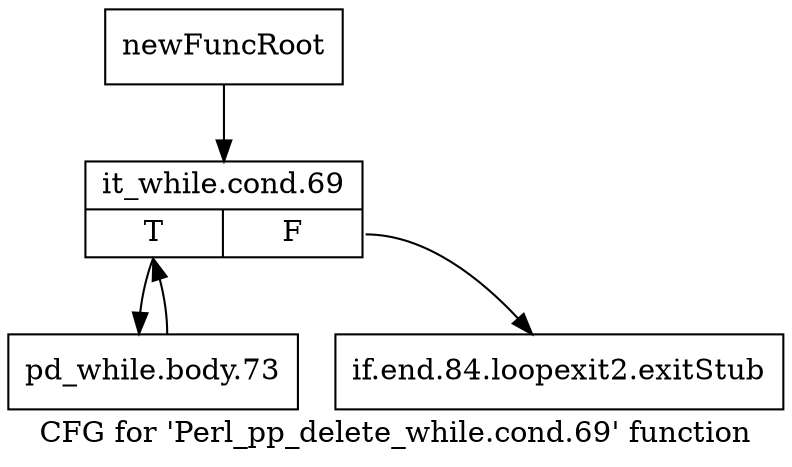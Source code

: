 digraph "CFG for 'Perl_pp_delete_while.cond.69' function" {
	label="CFG for 'Perl_pp_delete_while.cond.69' function";

	Node0x4e566b0 [shape=record,label="{newFuncRoot}"];
	Node0x4e566b0 -> Node0x4e56750;
	Node0x4e56700 [shape=record,label="{if.end.84.loopexit2.exitStub}"];
	Node0x4e56750 [shape=record,label="{it_while.cond.69|{<s0>T|<s1>F}}"];
	Node0x4e56750:s0 -> Node0x4e567a0;
	Node0x4e56750:s1 -> Node0x4e56700;
	Node0x4e567a0 [shape=record,label="{pd_while.body.73}"];
	Node0x4e567a0 -> Node0x4e56750;
}
